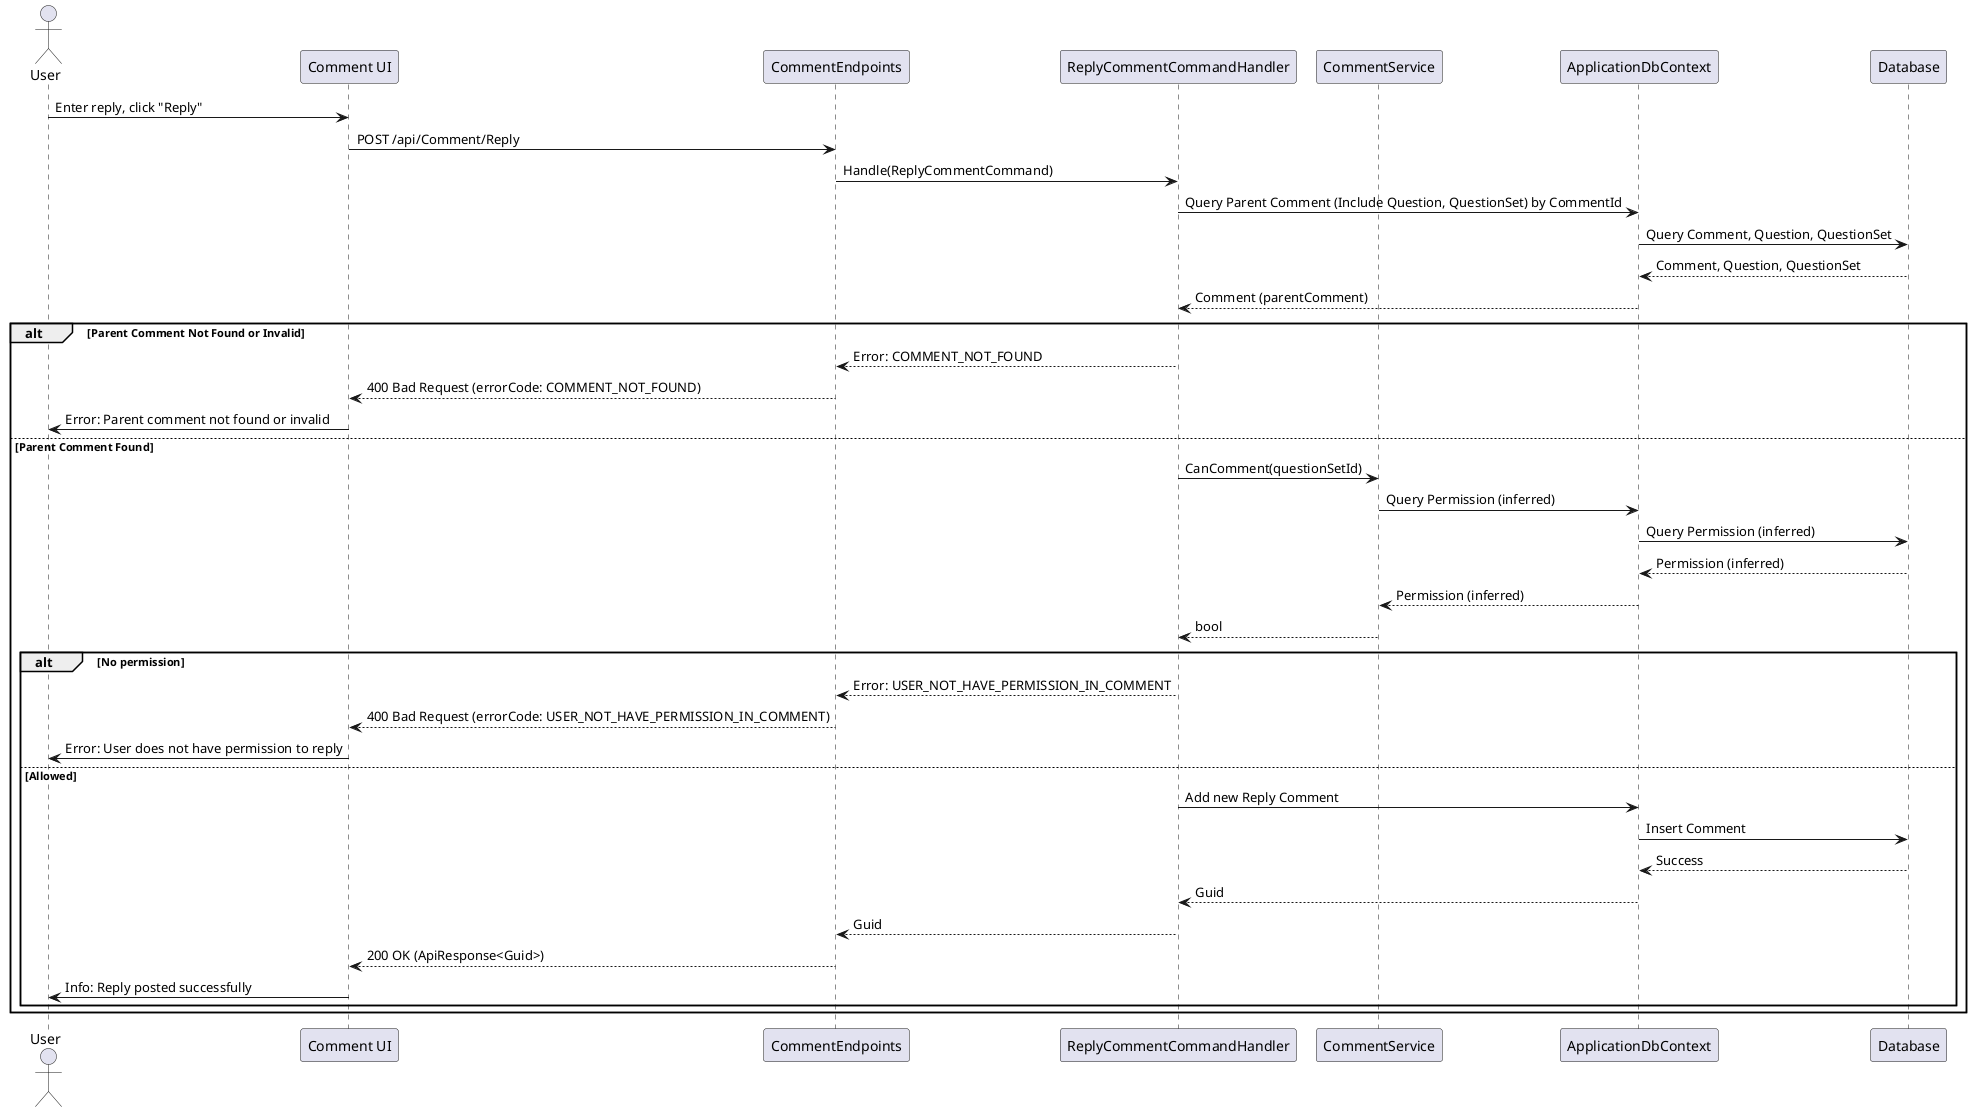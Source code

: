 @startuml
actor User
participant "Comment UI" as UI
participant CommentEndpoints
participant ReplyCommentCommandHandler as Handler
participant CommentService
participant ApplicationDbContext
participant Database

User -> UI : Enter reply, click "Reply"
UI -> CommentEndpoints : POST /api/Comment/Reply
CommentEndpoints -> Handler : Handle(ReplyCommentCommand)
Handler -> ApplicationDbContext : Query Parent Comment (Include Question, QuestionSet) by CommentId
ApplicationDbContext -> Database : Query Comment, Question, QuestionSet
Database --> ApplicationDbContext : Comment, Question, QuestionSet
ApplicationDbContext --> Handler : Comment (parentComment)
alt Parent Comment Not Found or Invalid
    Handler --> CommentEndpoints : Error: COMMENT_NOT_FOUND
    CommentEndpoints --> UI : 400 Bad Request (errorCode: COMMENT_NOT_FOUND)
    UI -> User : Error: Parent comment not found or invalid
else Parent Comment Found
    Handler -> CommentService : CanComment(questionSetId)
    CommentService -> ApplicationDbContext : Query Permission (inferred)
    ApplicationDbContext -> Database : Query Permission (inferred)
    Database --> ApplicationDbContext : Permission (inferred)
    ApplicationDbContext --> CommentService : Permission (inferred)
    CommentService --> Handler : bool
    alt No permission
        Handler --> CommentEndpoints : Error: USER_NOT_HAVE_PERMISSION_IN_COMMENT
        CommentEndpoints --> UI : 400 Bad Request (errorCode: USER_NOT_HAVE_PERMISSION_IN_COMMENT)
        UI -> User : Error: User does not have permission to reply
    else Allowed
        Handler -> ApplicationDbContext : Add new Reply Comment
        ApplicationDbContext -> Database : Insert Comment
        Database --> ApplicationDbContext : Success
        ApplicationDbContext --> Handler : Guid
        Handler --> CommentEndpoints : Guid
        CommentEndpoints --> UI : 200 OK (ApiResponse<Guid>)
        UI -> User : Info: Reply posted successfully
    end
end
@enduml